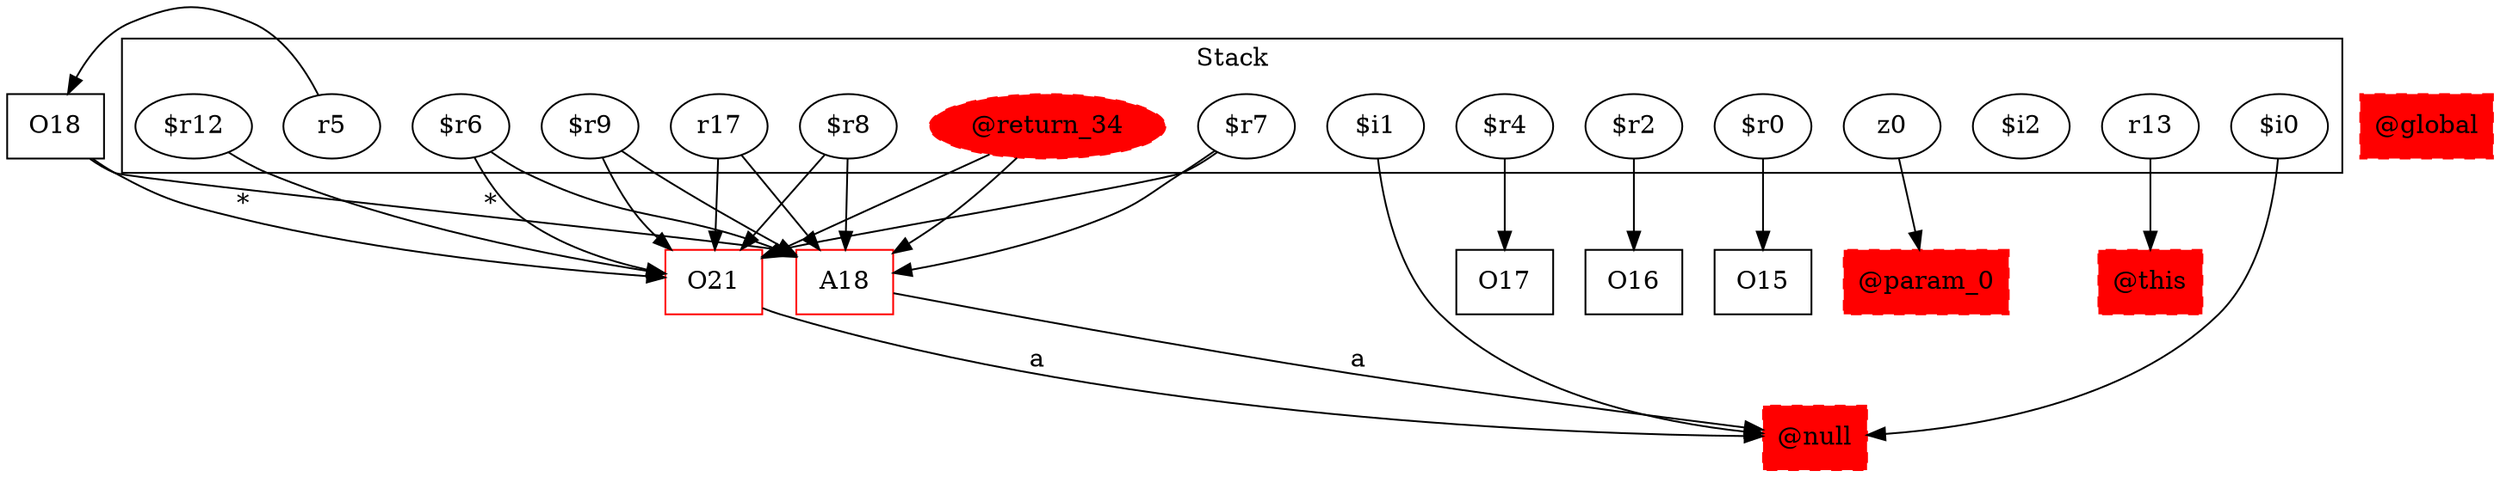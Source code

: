 digraph sample {
  rankDir="LR";
  subgraph cluster_0 {
    label="Stack"
    "r13"; "$r12"; "$i2"; "$r9"; "$i0"; "$i1"; "$r7"; "$r8"; "r5"; "@return_34"; "$r6"; "$r4"; "$r2"; "$r0"; "z0"; "r17"; 
  }
  "r13" -> { "@this"[shape=box]};
  "$r12" -> { O21[shape=box]};
  "$i2" -> { };
  "$r9" -> { A18[shape=box]O21[shape=box]};
  "$i0" -> { "@null"[shape=box]};
  "$i1" -> { "@null"[shape=box]};
  "$r7" -> { A18[shape=box]O21[shape=box]};
  "$r8" -> { A18[shape=box]O21[shape=box]};
  "r5" -> { O18[shape=box]};
  "@return_34" -> { A18[shape=box]O21[shape=box]};
  "$r6" -> { A18[shape=box]O21[shape=box]};
  "$r4" -> { O17[shape=box]};
  "$r2" -> { O16[shape=box]};
  "$r0" -> { O15[shape=box]};
  "z0" -> { "@param_0"[shape=box]};
  "r17" -> { A18[shape=box]O21[shape=box]};
  "@return_34"[style="filled,dashed"]; 
  "@null"[shape=box, style="filled,dashed"];
  O18 -> A18[label="*", weight="0.2"]
  O18 -> O21[label="*", weight="0.2"]
  A18 -> "@null"[label="a", weight="0.2"]
  "@global"[shape=box, style="filled,dashed"];
  "@this"[shape=box, style="filled,dashed"];
  "@param_0"[shape=box, style="filled,dashed"];
  O21 -> "@null"[label="a", weight="0.2"]
  "@null"[color="red"];
  "@global"[color="red"];
  A18[color="red"];
  "@this"[color="red"];
  "@return_34"[color="red"];
  "@param_0"[color="red"];
  O21[color="red"];
}
